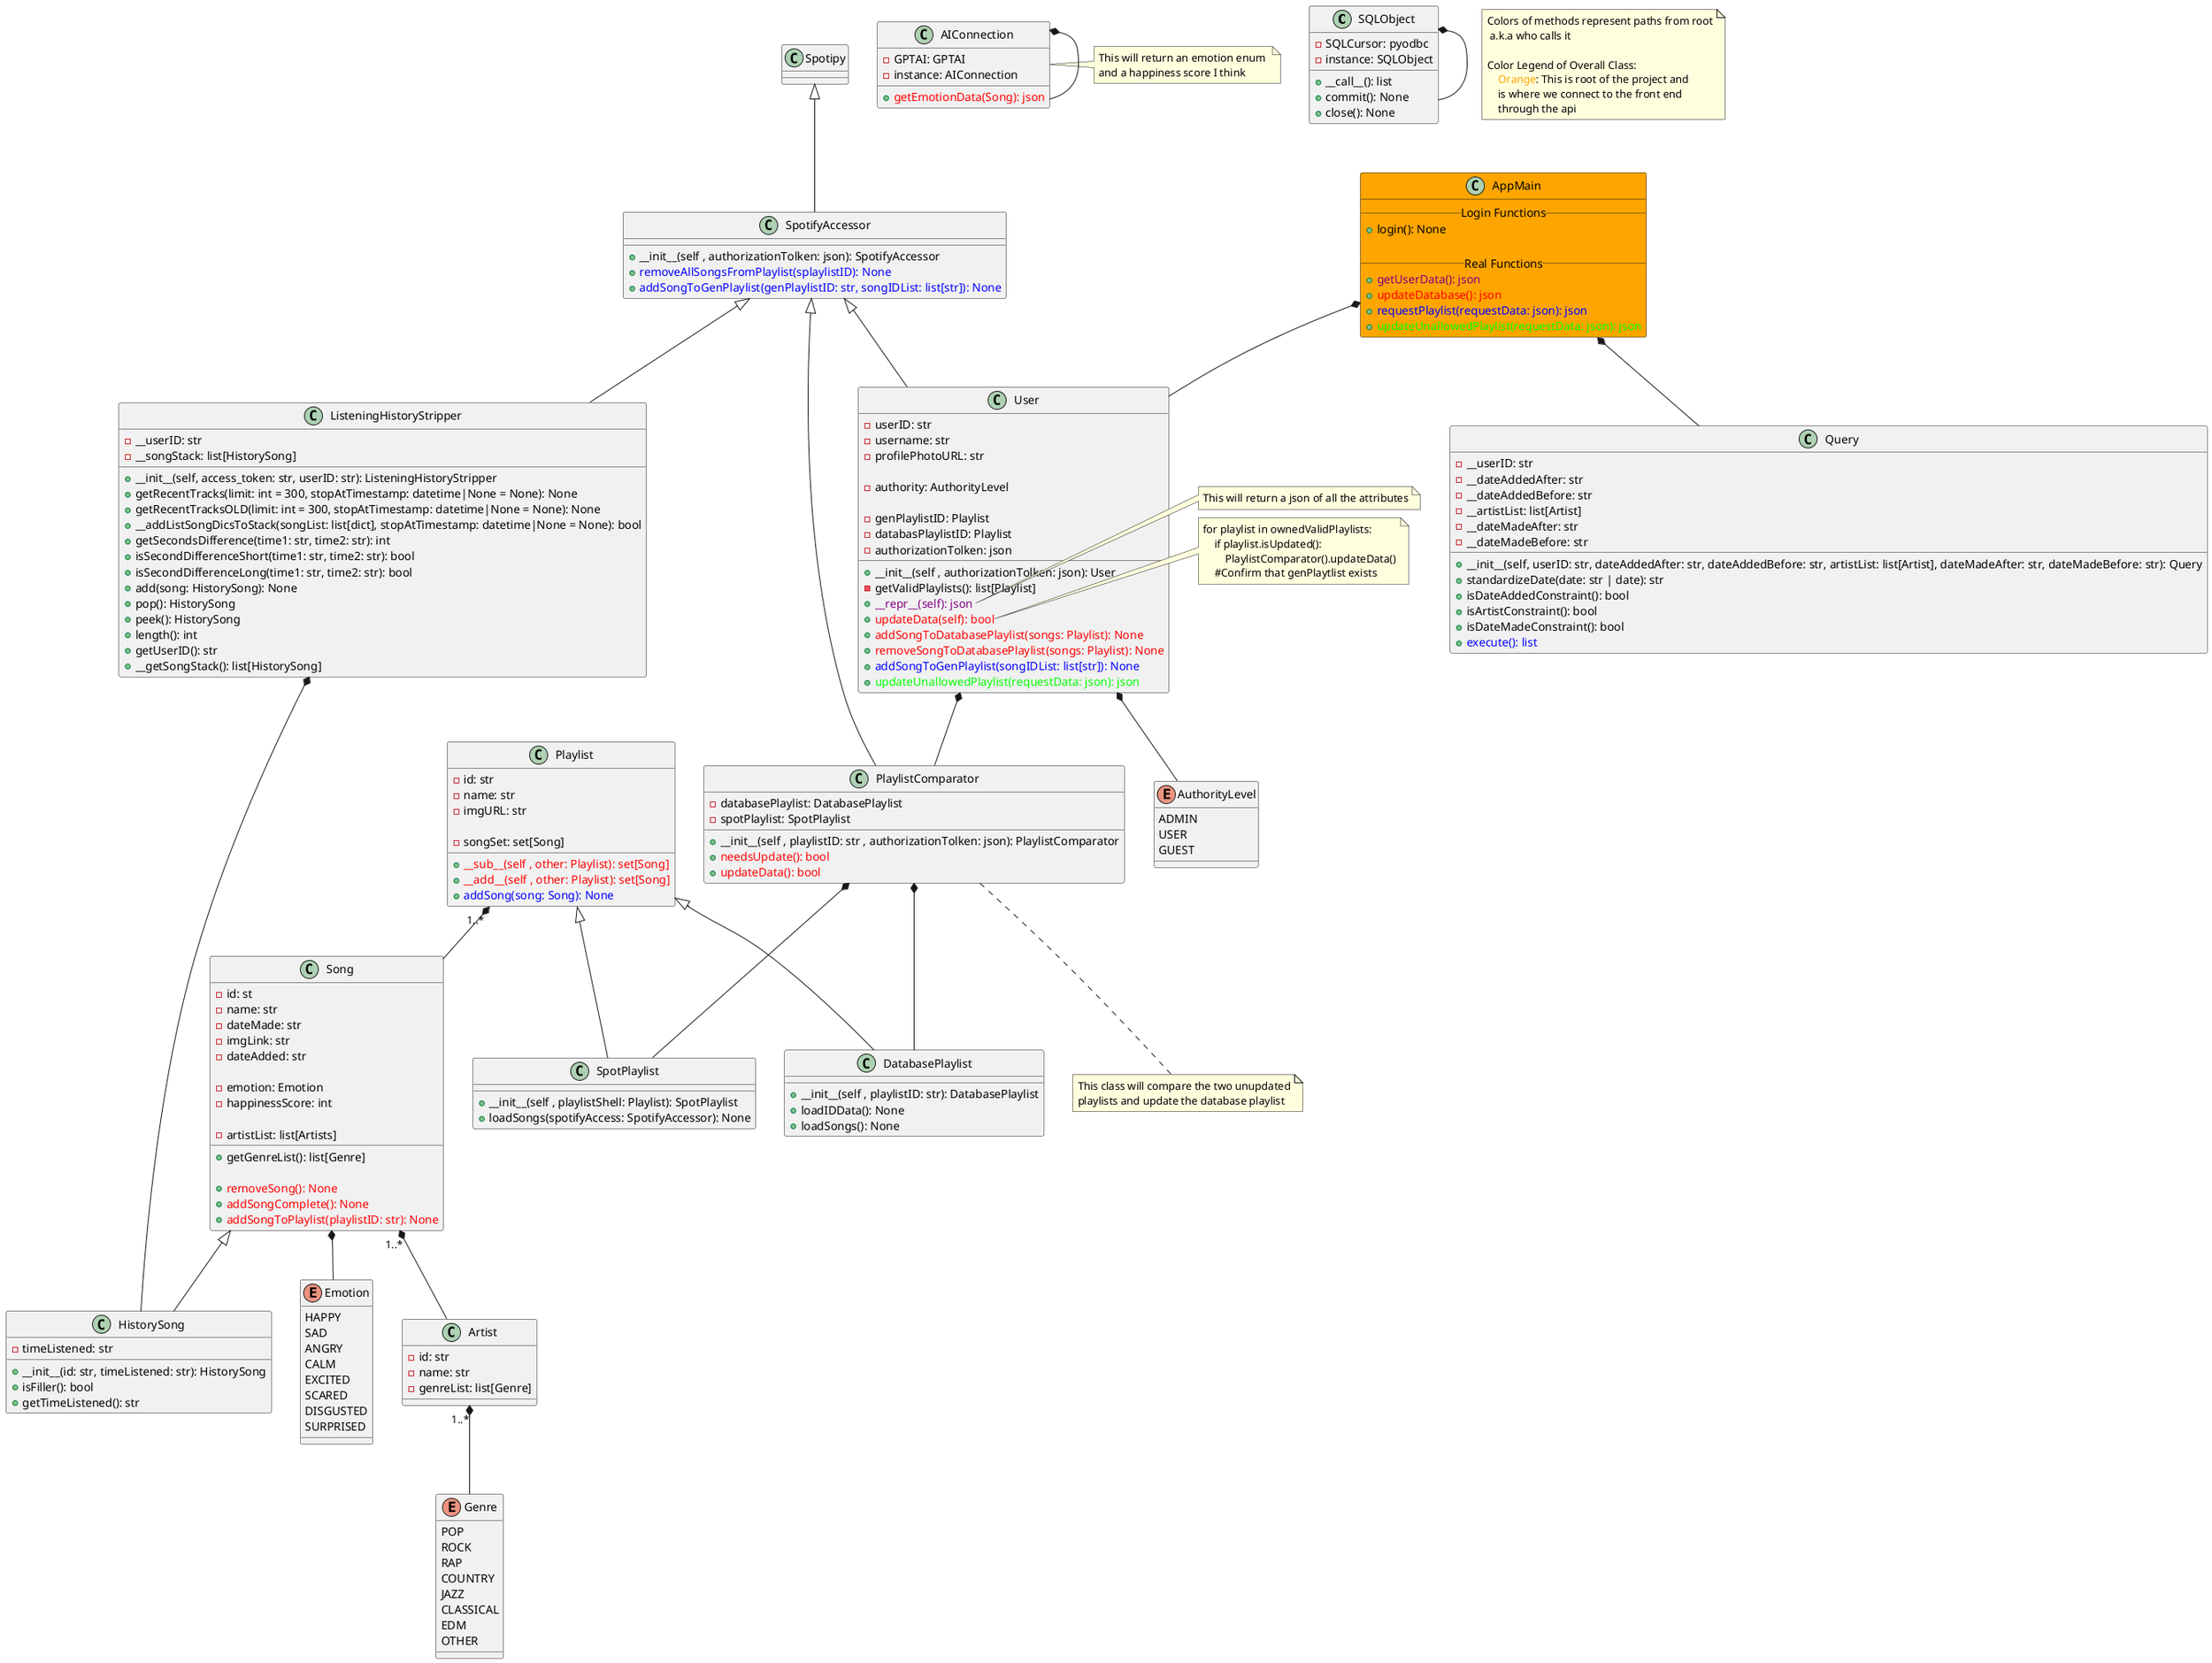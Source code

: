 @startuml MainUML


class SQLObject {
    -SQLCursor: pyodbc
    -instance: SQLObject

    +__call__(): list
    +commit(): None
    +close(): None
}

SQLObject *-- SQLObject




class SpotifyAccessor {
    +__init__(self , authorizationTolken: json): SpotifyAccessor
    +<color:blue>removeAllSongsFromPlaylist(splaylistID): None</color>
    +<color:blue>addSongToGenPlaylist(genPlaylistID: str, songIDList: list[str]): None</color>

}

Spotipy <|-- SpotifyAccessor


class AppMain #Orange { 
    __Login Functions__
    +login(): None

   __Real Functions __
   +<color:purple>getUserData(): json </color>
   +<color:red>updateDatabase(): json</color>
   +<color:blue>requestPlaylist(requestData: json): json</color>
   +<color:lime>updateUnallowedPlaylist(requestData: json): json</color>
}

AppMain *-- User


class User {
    -userID: str
    -username: str
    -profilePhotoURL: str

    -authority: AuthorityLevel
    
    -genPlaylistID: Playlist
    -databasPlaylistID: Playlist
    -authorizationTolken: json

    +__init__(self , authorizationTolken: json): User
    -getValidPlaylists(): list[Playlist]
    +<color:purple>__repr__(self): json </color>
    +<color:red>updateData(self): bool</color>
    +<color:red>addSongToDatabasePlaylist(songs: Playlist): None</color>
    +<color:red>removeSongToDatabasePlaylist(songs: Playlist): None</color>
    +<color:blue>addSongToGenPlaylist(songIDList: list[str]): None</color>
    +<color:lime>updateUnallowedPlaylist(requestData: json): json</color>

}

note right of User::__repr__
    This will return a json of all the attributes
end note

note right of User::updateData
    for playlist in ownedValidPlaylists:
        if playlist.isUpdated():
            PlaylistComparator().updateData()
        #Confirm that genPlaytlist exists
end note

SpotifyAccessor <|--  User


enum AuthorityLevel {
    ADMIN
    USER
    GUEST
}

User *-- AuthorityLevel


class Playlist {
    -id: str
    -name: str
    -imgURL: str

    -songSet: set[Song]
    
    +<color:red>__sub__(self , other: Playlist): set[Song]</color>
    +<color:red>__add__(self , other: Playlist): set[Song]</color> 
    +<color:blue>addSong(song: Song): None</color>
}

class DatabasePlaylist {
    +__init__(self , playlistID: str): DatabasePlaylist
    +loadIDData(): None
    +loadSongs(): None
}

Playlist <|-- DatabasePlaylist

class SpotPlaylist {
    +__init__(self , playlistShell: Playlist): SpotPlaylist
    +loadSongs(spotifyAccess: SpotifyAccessor): None
}

Playlist <|-- SpotPlaylist




class Song {
    -id: st
    -name: str
    -dateMade: str
    -imgLink: str
    -dateAdded: str

    -emotion: Emotion
    -happinessScore: int

    -artistList: list[Artists]
    +getGenreList(): list[Genre]

    +<color:red>removeSong(): None</color>
    +<color:red>addSongComplete(): None</color>
    +<color:red>addSongToPlaylist(playlistID: str): None</color>

}

Playlist "1..*" *-- Song

enum Genre {
    POP
    ROCK
    RAP
    COUNTRY
    JAZZ
    CLASSICAL
    EDM
    OTHER
}

class Artist {
    -id: str
    -name: str
    -genreList: list[Genre]
}

Artist "1..*" *-- Genre
Song "1..*" *-- Artist

class PlaylistComparator {
    -databasePlaylist: DatabasePlaylist
    -spotPlaylist: SpotPlaylist


    +__init__(self , playlistID: str , authorizationTolken: json): PlaylistComparator
    +<color:red>needsUpdate(): bool</color>
    +<color:red>updateData(): bool</color>
}

note bottom of PlaylistComparator
    This class will compare the two unupdated
    playlists and update the database playlist
end note

SpotifyAccessor <|-- PlaylistComparator
PlaylistComparator *-- SpotPlaylist
PlaylistComparator *-- DatabasePlaylist

User *-- PlaylistComparator



class AIConnection {
    -GPTAI: GPTAI
    -instance: AIConnection
    +<color:red>getEmotionData(Song): json</color>
}

AIConnection *-- AIConnection


note right of AIConnection
    This will return an emotion enum 
    and a happiness score I think
end note

enum Emotion {
    HAPPY
    SAD
    ANGRY
    CALM
    EXCITED
    SCARED
    DISGUSTED
    SURPRISED
}

Song *-- Emotion




class Query {
    -__userID: str
    -__dateAddedAfter: str
    -__dateAddedBefore: str
    -__artistList: list[Artist]
    -__dateMadeAfter: str
    -__dateMadeBefore: str

    +__init__(self, userID: str, dateAddedAfter: str, dateAddedBefore: str, artistList: list[Artist], dateMadeAfter: str, dateMadeBefore: str): Query
    +standardizeDate(date: str | date): str
    +isDateAddedConstraint(): bool
    +isArtistConstraint(): bool
    +isDateMadeConstraint(): bool
    +<color:blue>execute(): list</color>
}

AppMain *-- Query


class HistorySong {
    -timeListened: str

    +__init__(id: str, timeListened: str): HistorySong
    +isFiller(): bool
    +getTimeListened(): str
}

Song <|-- HistorySong


class ListeningHistoryStripper {
    -__userID: str
    -__songStack: list[HistorySong]

    +__init__(self, access_token: str, userID: str): ListeningHistoryStripper
    +getRecentTracks(limit: int = 300, stopAtTimestamp: datetime|None = None): None
    +getRecentTracksOLD(limit: int = 300, stopAtTimestamp: datetime|None = None): None
    +__addListSongDicsToStack(songList: list[dict], stopAtTimestamp: datetime|None = None): bool
    +getSecondsDifference(time1: str, time2: str): int
    +isSecondDifferenceShort(time1: str, time2: str): bool
    +isSecondDifferenceLong(time1: str, time2: str): bool
    +add(song: HistorySong): None
    +pop(): HistorySong
    +peek(): HistorySong
    +length(): int
    +getUserID(): str
    +__getSongStack(): list[HistorySong]
}

SpotifyAccessor <|-- ListeningHistoryStripper
ListeningHistoryStripper *-- HistorySong


note as N1 
    Colors of methods represent paths from root
     a.k.a who calls it

    Color Legend of Overall Class:
        <color:Orange>Orange</color>: This is root of the project and 
        is where we connect to the front end 
        through the api
end note


@enduml